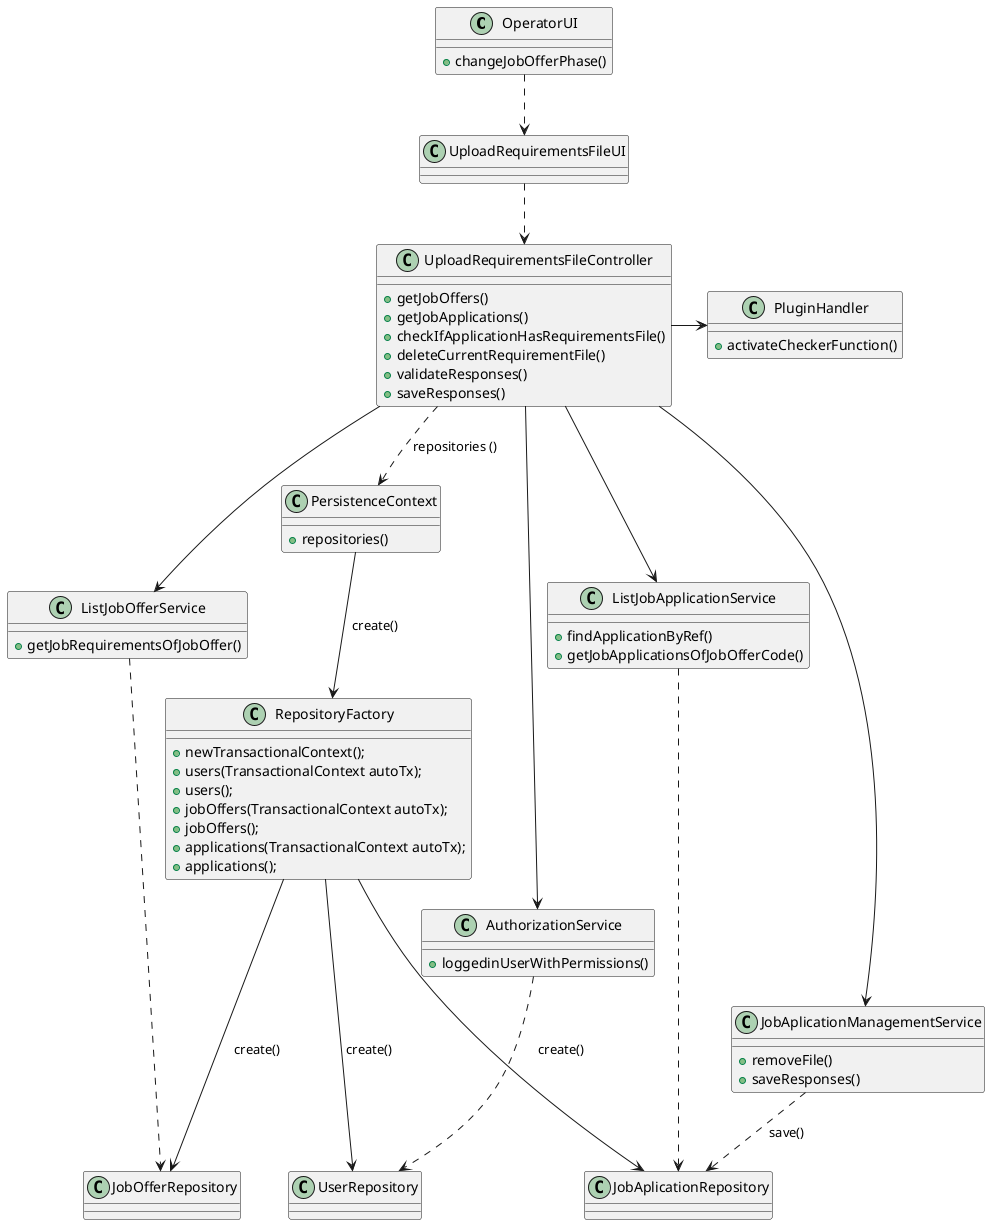@startuml

class OperatorUI {
    +changeJobOfferPhase()

}

class UploadRequirementsFileUI {

}

class UploadRequirementsFileController {
    + getJobOffers()
    + getJobApplications()
    + checkIfApplicationHasRequirementsFile()
    + deleteCurrentRequirementFile()
    + validateResponses()
    + saveResponses()
}

class PersistenceContext {
    +repositories()
}

class RepositoryFactory {
    +newTransactionalContext();
    + users(TransactionalContext autoTx);
    + users();
    + jobOffers(TransactionalContext autoTx);
    + jobOffers();
    + applications(TransactionalContext autoTx);
    + applications();

}

class AuthorizationService {
    + loggedinUserWithPermissions()
}

class ListJobOfferService {
    + getJobRequirementsOfJobOffer()
}

class ListJobApplicationService {
    + findApplicationByRef()
    + getJobApplicationsOfJobOfferCode()
}

class PluginHandler {
    + activateCheckerFunction()
}

class JobAplicationManagementService {
    + removeFile()
    + saveResponses()
}

class JobOfferRepository {

}

class UserRepository {

}

class JobAplicationRepository {

}

OperatorUI ..> UploadRequirementsFileUI

UploadRequirementsFileUI ..> UploadRequirementsFileController


UploadRequirementsFileController ..> PersistenceContext : repositories ()
UploadRequirementsFileController --> AuthorizationService
UploadRequirementsFileController --> ListJobOfferService
UploadRequirementsFileController --> ListJobApplicationService
UploadRequirementsFileController -right-> PluginHandler
UploadRequirementsFileController --> JobAplicationManagementService

JobAplicationManagementService ..> JobAplicationRepository : save()

ListJobOfferService .> JobOfferRepository

ListJobApplicationService ...> JobAplicationRepository

AuthorizationService ..> UserRepository

PersistenceContext --> RepositoryFactory : create()

RepositoryFactory ---> JobOfferRepository : create()
RepositoryFactory ---> UserRepository : create()
RepositoryFactory ---> JobAplicationRepository : create()

@enduml